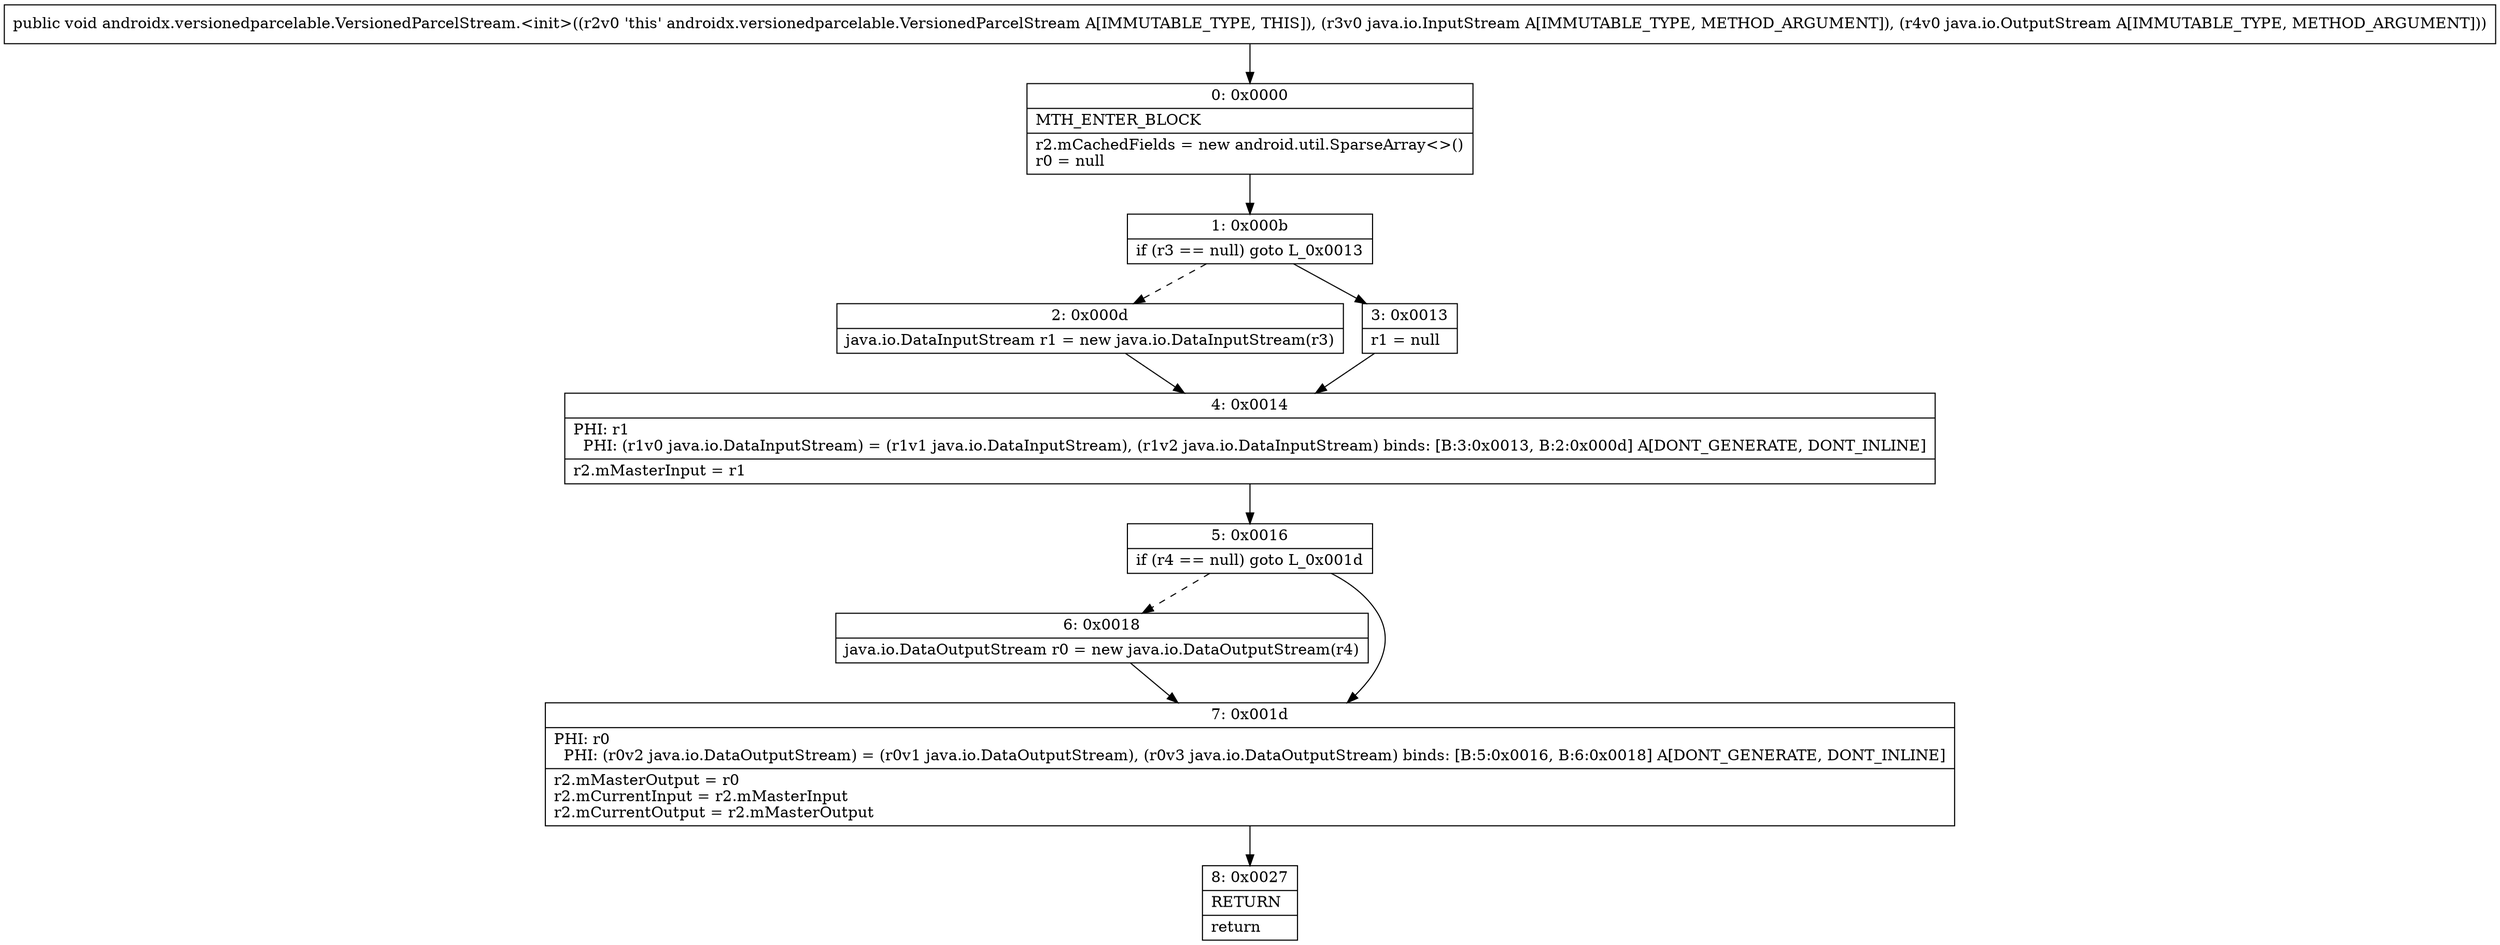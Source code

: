 digraph "CFG forandroidx.versionedparcelable.VersionedParcelStream.\<init\>(Ljava\/io\/InputStream;Ljava\/io\/OutputStream;)V" {
Node_0 [shape=record,label="{0\:\ 0x0000|MTH_ENTER_BLOCK\l|r2.mCachedFields = new android.util.SparseArray\<\>()\lr0 = null\l}"];
Node_1 [shape=record,label="{1\:\ 0x000b|if (r3 == null) goto L_0x0013\l}"];
Node_2 [shape=record,label="{2\:\ 0x000d|java.io.DataInputStream r1 = new java.io.DataInputStream(r3)\l}"];
Node_3 [shape=record,label="{3\:\ 0x0013|r1 = null\l}"];
Node_4 [shape=record,label="{4\:\ 0x0014|PHI: r1 \l  PHI: (r1v0 java.io.DataInputStream) = (r1v1 java.io.DataInputStream), (r1v2 java.io.DataInputStream) binds: [B:3:0x0013, B:2:0x000d] A[DONT_GENERATE, DONT_INLINE]\l|r2.mMasterInput = r1\l}"];
Node_5 [shape=record,label="{5\:\ 0x0016|if (r4 == null) goto L_0x001d\l}"];
Node_6 [shape=record,label="{6\:\ 0x0018|java.io.DataOutputStream r0 = new java.io.DataOutputStream(r4)\l}"];
Node_7 [shape=record,label="{7\:\ 0x001d|PHI: r0 \l  PHI: (r0v2 java.io.DataOutputStream) = (r0v1 java.io.DataOutputStream), (r0v3 java.io.DataOutputStream) binds: [B:5:0x0016, B:6:0x0018] A[DONT_GENERATE, DONT_INLINE]\l|r2.mMasterOutput = r0\lr2.mCurrentInput = r2.mMasterInput\lr2.mCurrentOutput = r2.mMasterOutput\l}"];
Node_8 [shape=record,label="{8\:\ 0x0027|RETURN\l|return\l}"];
MethodNode[shape=record,label="{public void androidx.versionedparcelable.VersionedParcelStream.\<init\>((r2v0 'this' androidx.versionedparcelable.VersionedParcelStream A[IMMUTABLE_TYPE, THIS]), (r3v0 java.io.InputStream A[IMMUTABLE_TYPE, METHOD_ARGUMENT]), (r4v0 java.io.OutputStream A[IMMUTABLE_TYPE, METHOD_ARGUMENT])) }"];
MethodNode -> Node_0;
Node_0 -> Node_1;
Node_1 -> Node_2[style=dashed];
Node_1 -> Node_3;
Node_2 -> Node_4;
Node_3 -> Node_4;
Node_4 -> Node_5;
Node_5 -> Node_6[style=dashed];
Node_5 -> Node_7;
Node_6 -> Node_7;
Node_7 -> Node_8;
}

